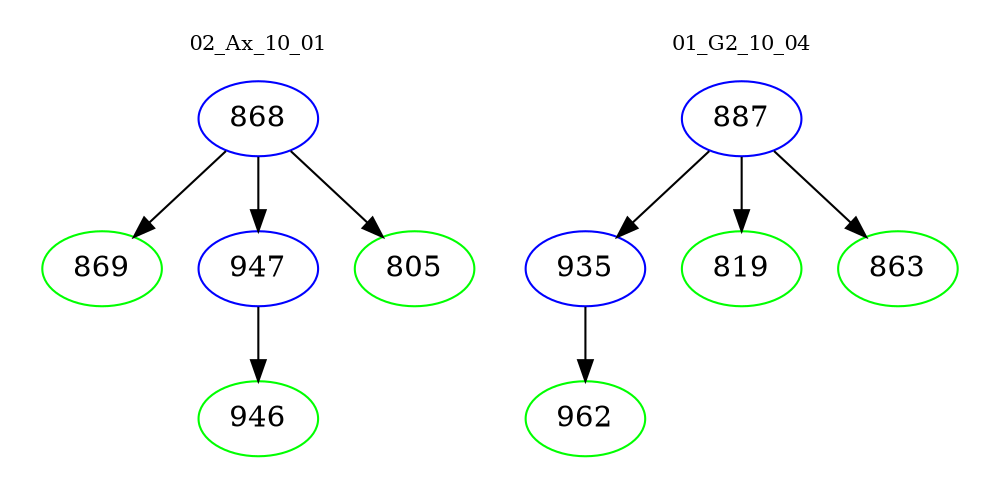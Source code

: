 digraph{
subgraph cluster_0 {
color = white
label = "02_Ax_10_01";
fontsize=10;
T0_868 [label="868", color="blue"]
T0_868 -> T0_869 [color="black"]
T0_869 [label="869", color="green"]
T0_868 -> T0_947 [color="black"]
T0_947 [label="947", color="blue"]
T0_947 -> T0_946 [color="black"]
T0_946 [label="946", color="green"]
T0_868 -> T0_805 [color="black"]
T0_805 [label="805", color="green"]
}
subgraph cluster_1 {
color = white
label = "01_G2_10_04";
fontsize=10;
T1_887 [label="887", color="blue"]
T1_887 -> T1_935 [color="black"]
T1_935 [label="935", color="blue"]
T1_935 -> T1_962 [color="black"]
T1_962 [label="962", color="green"]
T1_887 -> T1_819 [color="black"]
T1_819 [label="819", color="green"]
T1_887 -> T1_863 [color="black"]
T1_863 [label="863", color="green"]
}
}
